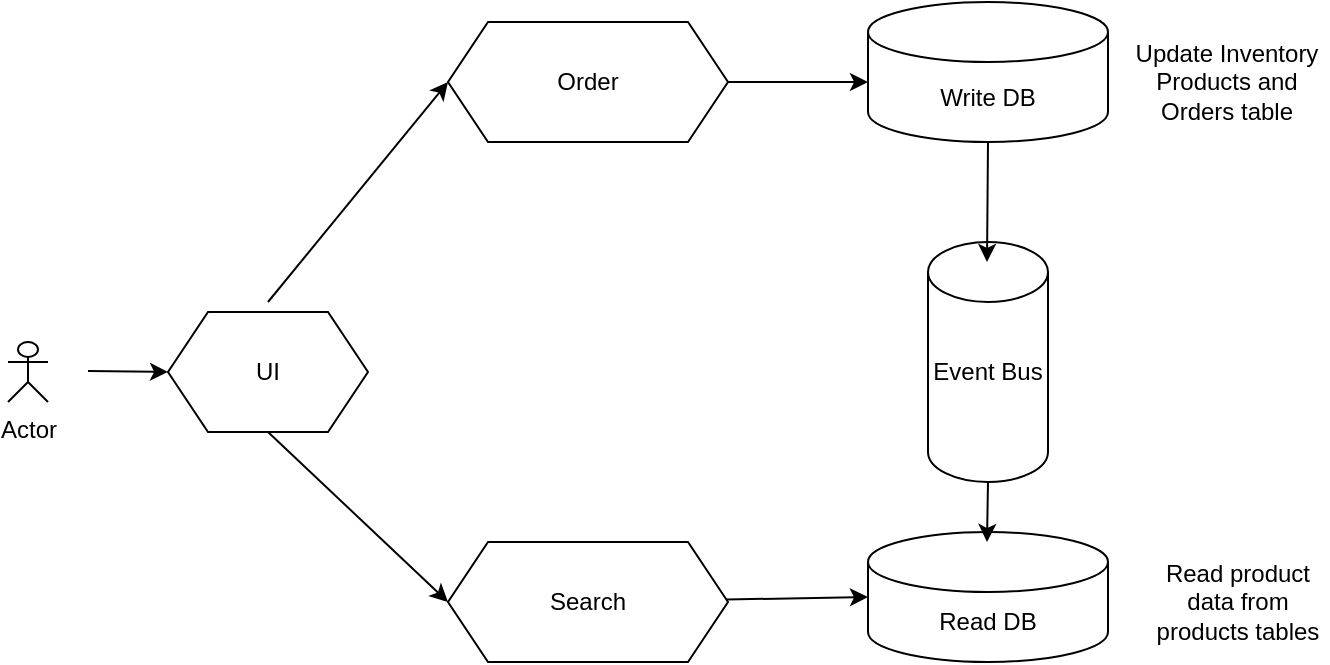 <mxfile version="24.8.4">
  <diagram name="Page-1" id="V8ddh_676SYtAx8cNdxi">
    <mxGraphModel dx="1026" dy="423" grid="1" gridSize="10" guides="1" tooltips="1" connect="1" arrows="1" fold="1" page="1" pageScale="1" pageWidth="850" pageHeight="1100" math="0" shadow="0">
      <root>
        <mxCell id="0" />
        <mxCell id="1" parent="0" />
        <mxCell id="9-pRpO2KgaCU4TwoLPr3-1" value="Actor" style="shape=umlActor;verticalLabelPosition=bottom;verticalAlign=top;html=1;outlineConnect=0;" vertex="1" parent="1">
          <mxGeometry x="50" y="220" width="20" height="30" as="geometry" />
        </mxCell>
        <mxCell id="9-pRpO2KgaCU4TwoLPr3-2" value="" style="endArrow=classic;html=1;rounded=0;" edge="1" parent="1">
          <mxGeometry width="50" height="50" relative="1" as="geometry">
            <mxPoint x="90" y="234.5" as="sourcePoint" />
            <mxPoint x="130" y="235" as="targetPoint" />
          </mxGeometry>
        </mxCell>
        <mxCell id="9-pRpO2KgaCU4TwoLPr3-3" value="" style="shape=hexagon;perimeter=hexagonPerimeter2;whiteSpace=wrap;html=1;fixedSize=1;" vertex="1" parent="1">
          <mxGeometry x="130" y="205" width="100" height="60" as="geometry" />
        </mxCell>
        <mxCell id="9-pRpO2KgaCU4TwoLPr3-4" value="UI" style="text;html=1;align=center;verticalAlign=middle;whiteSpace=wrap;rounded=0;" vertex="1" parent="1">
          <mxGeometry x="150" y="220" width="60" height="30" as="geometry" />
        </mxCell>
        <mxCell id="9-pRpO2KgaCU4TwoLPr3-5" value="" style="endArrow=classic;html=1;rounded=0;entryX=0;entryY=0.5;entryDx=0;entryDy=0;" edge="1" parent="1" target="9-pRpO2KgaCU4TwoLPr3-6">
          <mxGeometry width="50" height="50" relative="1" as="geometry">
            <mxPoint x="180" y="200" as="sourcePoint" />
            <mxPoint x="280" y="110" as="targetPoint" />
          </mxGeometry>
        </mxCell>
        <mxCell id="9-pRpO2KgaCU4TwoLPr3-6" value="Order" style="shape=hexagon;perimeter=hexagonPerimeter2;whiteSpace=wrap;html=1;fixedSize=1;" vertex="1" parent="1">
          <mxGeometry x="270" y="60" width="140" height="60" as="geometry" />
        </mxCell>
        <mxCell id="9-pRpO2KgaCU4TwoLPr3-7" value="Search" style="shape=hexagon;perimeter=hexagonPerimeter2;whiteSpace=wrap;html=1;fixedSize=1;" vertex="1" parent="1">
          <mxGeometry x="270" y="320" width="140" height="60" as="geometry" />
        </mxCell>
        <mxCell id="9-pRpO2KgaCU4TwoLPr3-8" value="" style="endArrow=classic;html=1;rounded=0;exitX=0.5;exitY=1;exitDx=0;exitDy=0;entryX=0;entryY=0.5;entryDx=0;entryDy=0;" edge="1" parent="1" source="9-pRpO2KgaCU4TwoLPr3-3" target="9-pRpO2KgaCU4TwoLPr3-7">
          <mxGeometry width="50" height="50" relative="1" as="geometry">
            <mxPoint x="400" y="250" as="sourcePoint" />
            <mxPoint x="450" y="200" as="targetPoint" />
          </mxGeometry>
        </mxCell>
        <mxCell id="9-pRpO2KgaCU4TwoLPr3-9" value="" style="endArrow=classic;html=1;rounded=0;exitX=1;exitY=0.5;exitDx=0;exitDy=0;" edge="1" parent="1" source="9-pRpO2KgaCU4TwoLPr3-6">
          <mxGeometry width="50" height="50" relative="1" as="geometry">
            <mxPoint x="400" y="250" as="sourcePoint" />
            <mxPoint x="480" y="90" as="targetPoint" />
          </mxGeometry>
        </mxCell>
        <mxCell id="9-pRpO2KgaCU4TwoLPr3-10" value="Write DB" style="shape=cylinder3;whiteSpace=wrap;html=1;boundedLbl=1;backgroundOutline=1;size=15;" vertex="1" parent="1">
          <mxGeometry x="480" y="50" width="120" height="70" as="geometry" />
        </mxCell>
        <mxCell id="9-pRpO2KgaCU4TwoLPr3-11" value="" style="shape=cylinder3;whiteSpace=wrap;html=1;boundedLbl=1;backgroundOutline=1;size=15;" vertex="1" parent="1">
          <mxGeometry x="510" y="170" width="60" height="120" as="geometry" />
        </mxCell>
        <mxCell id="9-pRpO2KgaCU4TwoLPr3-12" value="" style="endArrow=classic;html=1;rounded=0;" edge="1" parent="1">
          <mxGeometry width="50" height="50" relative="1" as="geometry">
            <mxPoint x="540" y="120" as="sourcePoint" />
            <mxPoint x="539.5" y="180" as="targetPoint" />
          </mxGeometry>
        </mxCell>
        <mxCell id="9-pRpO2KgaCU4TwoLPr3-13" value="Read DB" style="shape=cylinder3;whiteSpace=wrap;html=1;boundedLbl=1;backgroundOutline=1;size=15;" vertex="1" parent="1">
          <mxGeometry x="480" y="315" width="120" height="65" as="geometry" />
        </mxCell>
        <mxCell id="9-pRpO2KgaCU4TwoLPr3-14" value="" style="endArrow=classic;html=1;rounded=0;entryX=0;entryY=0.5;entryDx=0;entryDy=0;entryPerimeter=0;" edge="1" parent="1" source="9-pRpO2KgaCU4TwoLPr3-7" target="9-pRpO2KgaCU4TwoLPr3-13">
          <mxGeometry width="50" height="50" relative="1" as="geometry">
            <mxPoint x="400" y="250" as="sourcePoint" />
            <mxPoint x="450" y="200" as="targetPoint" />
          </mxGeometry>
        </mxCell>
        <mxCell id="9-pRpO2KgaCU4TwoLPr3-15" value="" style="endArrow=classic;html=1;rounded=0;" edge="1" parent="1">
          <mxGeometry width="50" height="50" relative="1" as="geometry">
            <mxPoint x="540" y="290" as="sourcePoint" />
            <mxPoint x="539.5" y="320" as="targetPoint" />
          </mxGeometry>
        </mxCell>
        <mxCell id="9-pRpO2KgaCU4TwoLPr3-16" value="Event Bus" style="text;html=1;align=center;verticalAlign=middle;whiteSpace=wrap;rounded=0;" vertex="1" parent="1">
          <mxGeometry x="510" y="220" width="60" height="30" as="geometry" />
        </mxCell>
        <mxCell id="9-pRpO2KgaCU4TwoLPr3-17" value="Update Inventory Products and Orders table" style="text;html=1;align=center;verticalAlign=middle;whiteSpace=wrap;rounded=0;" vertex="1" parent="1">
          <mxGeometry x="609" y="70" width="101" height="40" as="geometry" />
        </mxCell>
        <mxCell id="9-pRpO2KgaCU4TwoLPr3-18" value="Read product data from products tables" style="text;html=1;align=center;verticalAlign=middle;whiteSpace=wrap;rounded=0;" vertex="1" parent="1">
          <mxGeometry x="620" y="330" width="90" height="40" as="geometry" />
        </mxCell>
      </root>
    </mxGraphModel>
  </diagram>
</mxfile>
